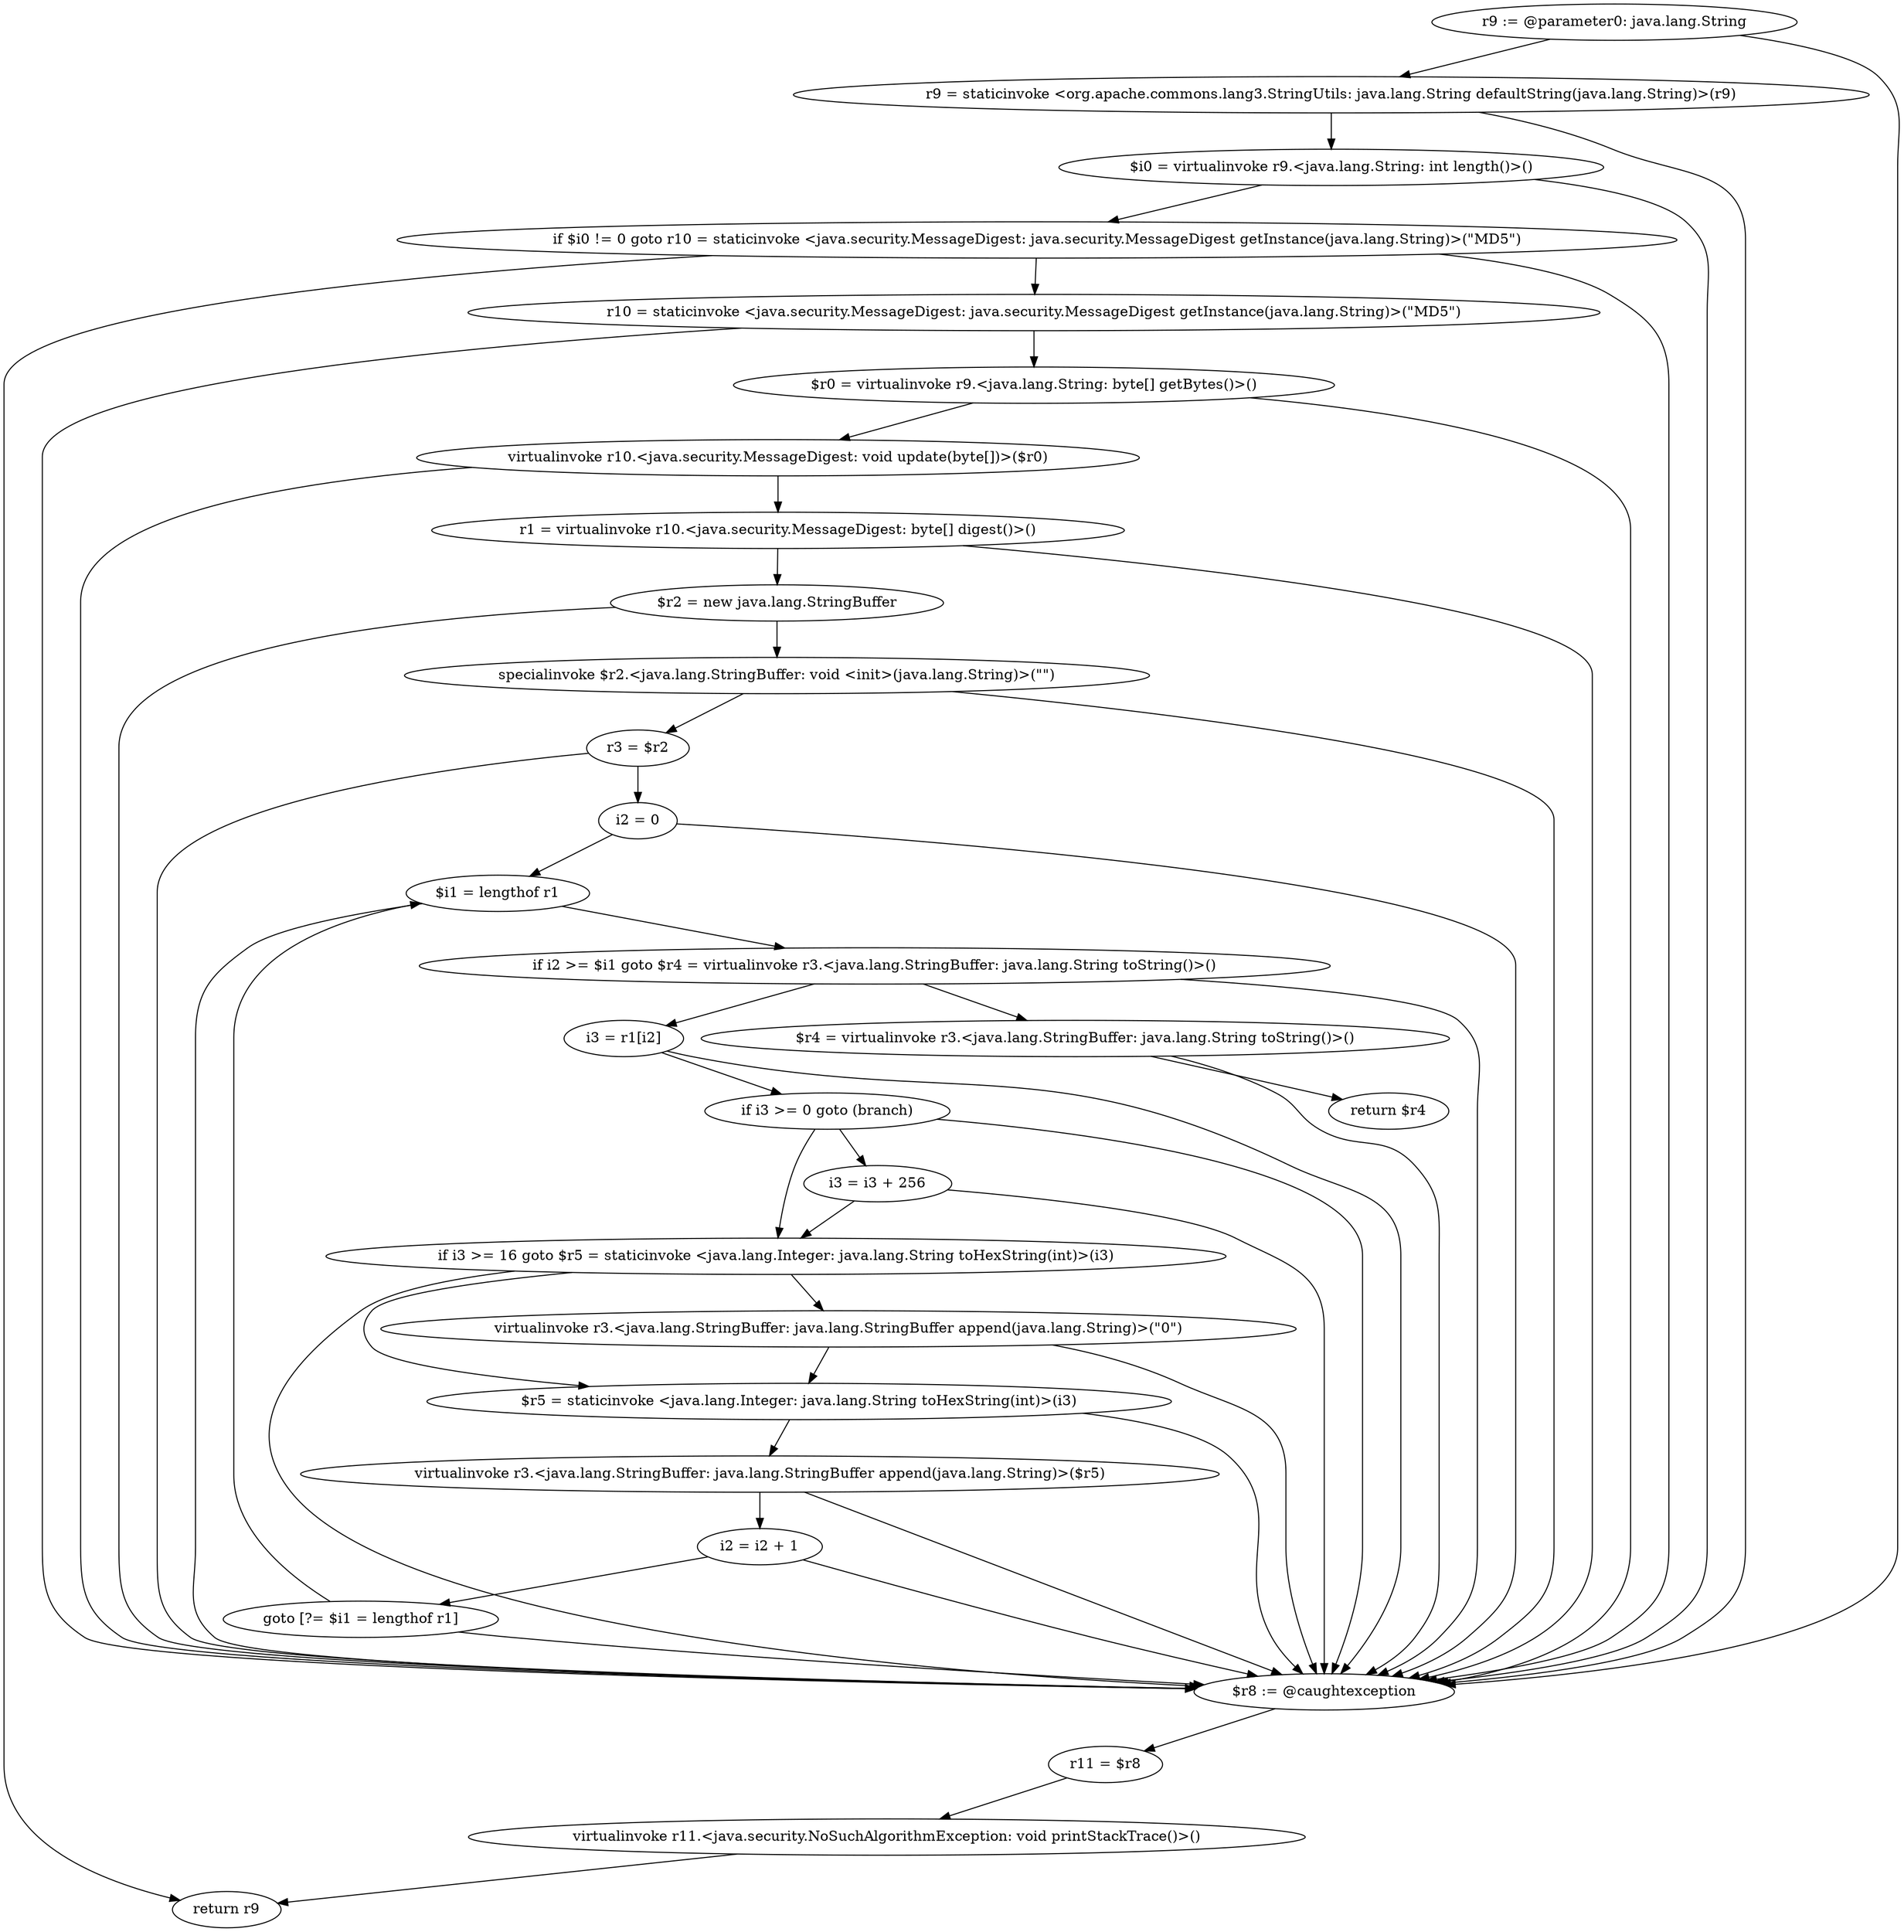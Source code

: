 digraph "unitGraph" {
    "r9 := @parameter0: java.lang.String"
    "r9 = staticinvoke <org.apache.commons.lang3.StringUtils: java.lang.String defaultString(java.lang.String)>(r9)"
    "$i0 = virtualinvoke r9.<java.lang.String: int length()>()"
    "if $i0 != 0 goto r10 = staticinvoke <java.security.MessageDigest: java.security.MessageDigest getInstance(java.lang.String)>(\"MD5\")"
    "return r9"
    "r10 = staticinvoke <java.security.MessageDigest: java.security.MessageDigest getInstance(java.lang.String)>(\"MD5\")"
    "$r0 = virtualinvoke r9.<java.lang.String: byte[] getBytes()>()"
    "virtualinvoke r10.<java.security.MessageDigest: void update(byte[])>($r0)"
    "r1 = virtualinvoke r10.<java.security.MessageDigest: byte[] digest()>()"
    "$r2 = new java.lang.StringBuffer"
    "specialinvoke $r2.<java.lang.StringBuffer: void <init>(java.lang.String)>(\"\")"
    "r3 = $r2"
    "i2 = 0"
    "$i1 = lengthof r1"
    "if i2 >= $i1 goto $r4 = virtualinvoke r3.<java.lang.StringBuffer: java.lang.String toString()>()"
    "i3 = r1[i2]"
    "if i3 >= 0 goto (branch)"
    "i3 = i3 + 256"
    "if i3 >= 16 goto $r5 = staticinvoke <java.lang.Integer: java.lang.String toHexString(int)>(i3)"
    "virtualinvoke r3.<java.lang.StringBuffer: java.lang.StringBuffer append(java.lang.String)>(\"0\")"
    "$r5 = staticinvoke <java.lang.Integer: java.lang.String toHexString(int)>(i3)"
    "virtualinvoke r3.<java.lang.StringBuffer: java.lang.StringBuffer append(java.lang.String)>($r5)"
    "i2 = i2 + 1"
    "goto [?= $i1 = lengthof r1]"
    "$r4 = virtualinvoke r3.<java.lang.StringBuffer: java.lang.String toString()>()"
    "return $r4"
    "$r8 := @caughtexception"
    "r11 = $r8"
    "virtualinvoke r11.<java.security.NoSuchAlgorithmException: void printStackTrace()>()"
    "r9 := @parameter0: java.lang.String"->"r9 = staticinvoke <org.apache.commons.lang3.StringUtils: java.lang.String defaultString(java.lang.String)>(r9)";
    "r9 := @parameter0: java.lang.String"->"$r8 := @caughtexception";
    "r9 = staticinvoke <org.apache.commons.lang3.StringUtils: java.lang.String defaultString(java.lang.String)>(r9)"->"$i0 = virtualinvoke r9.<java.lang.String: int length()>()";
    "r9 = staticinvoke <org.apache.commons.lang3.StringUtils: java.lang.String defaultString(java.lang.String)>(r9)"->"$r8 := @caughtexception";
    "$i0 = virtualinvoke r9.<java.lang.String: int length()>()"->"if $i0 != 0 goto r10 = staticinvoke <java.security.MessageDigest: java.security.MessageDigest getInstance(java.lang.String)>(\"MD5\")";
    "$i0 = virtualinvoke r9.<java.lang.String: int length()>()"->"$r8 := @caughtexception";
    "if $i0 != 0 goto r10 = staticinvoke <java.security.MessageDigest: java.security.MessageDigest getInstance(java.lang.String)>(\"MD5\")"->"return r9";
    "if $i0 != 0 goto r10 = staticinvoke <java.security.MessageDigest: java.security.MessageDigest getInstance(java.lang.String)>(\"MD5\")"->"r10 = staticinvoke <java.security.MessageDigest: java.security.MessageDigest getInstance(java.lang.String)>(\"MD5\")";
    "if $i0 != 0 goto r10 = staticinvoke <java.security.MessageDigest: java.security.MessageDigest getInstance(java.lang.String)>(\"MD5\")"->"$r8 := @caughtexception";
    "r10 = staticinvoke <java.security.MessageDigest: java.security.MessageDigest getInstance(java.lang.String)>(\"MD5\")"->"$r0 = virtualinvoke r9.<java.lang.String: byte[] getBytes()>()";
    "r10 = staticinvoke <java.security.MessageDigest: java.security.MessageDigest getInstance(java.lang.String)>(\"MD5\")"->"$r8 := @caughtexception";
    "$r0 = virtualinvoke r9.<java.lang.String: byte[] getBytes()>()"->"virtualinvoke r10.<java.security.MessageDigest: void update(byte[])>($r0)";
    "$r0 = virtualinvoke r9.<java.lang.String: byte[] getBytes()>()"->"$r8 := @caughtexception";
    "virtualinvoke r10.<java.security.MessageDigest: void update(byte[])>($r0)"->"r1 = virtualinvoke r10.<java.security.MessageDigest: byte[] digest()>()";
    "virtualinvoke r10.<java.security.MessageDigest: void update(byte[])>($r0)"->"$r8 := @caughtexception";
    "r1 = virtualinvoke r10.<java.security.MessageDigest: byte[] digest()>()"->"$r2 = new java.lang.StringBuffer";
    "r1 = virtualinvoke r10.<java.security.MessageDigest: byte[] digest()>()"->"$r8 := @caughtexception";
    "$r2 = new java.lang.StringBuffer"->"specialinvoke $r2.<java.lang.StringBuffer: void <init>(java.lang.String)>(\"\")";
    "$r2 = new java.lang.StringBuffer"->"$r8 := @caughtexception";
    "specialinvoke $r2.<java.lang.StringBuffer: void <init>(java.lang.String)>(\"\")"->"r3 = $r2";
    "specialinvoke $r2.<java.lang.StringBuffer: void <init>(java.lang.String)>(\"\")"->"$r8 := @caughtexception";
    "r3 = $r2"->"i2 = 0";
    "r3 = $r2"->"$r8 := @caughtexception";
    "i2 = 0"->"$i1 = lengthof r1";
    "i2 = 0"->"$r8 := @caughtexception";
    "$i1 = lengthof r1"->"if i2 >= $i1 goto $r4 = virtualinvoke r3.<java.lang.StringBuffer: java.lang.String toString()>()";
    "$i1 = lengthof r1"->"$r8 := @caughtexception";
    "if i2 >= $i1 goto $r4 = virtualinvoke r3.<java.lang.StringBuffer: java.lang.String toString()>()"->"i3 = r1[i2]";
    "if i2 >= $i1 goto $r4 = virtualinvoke r3.<java.lang.StringBuffer: java.lang.String toString()>()"->"$r4 = virtualinvoke r3.<java.lang.StringBuffer: java.lang.String toString()>()";
    "if i2 >= $i1 goto $r4 = virtualinvoke r3.<java.lang.StringBuffer: java.lang.String toString()>()"->"$r8 := @caughtexception";
    "i3 = r1[i2]"->"if i3 >= 0 goto (branch)";
    "i3 = r1[i2]"->"$r8 := @caughtexception";
    "if i3 >= 0 goto (branch)"->"i3 = i3 + 256";
    "if i3 >= 0 goto (branch)"->"if i3 >= 16 goto $r5 = staticinvoke <java.lang.Integer: java.lang.String toHexString(int)>(i3)";
    "if i3 >= 0 goto (branch)"->"$r8 := @caughtexception";
    "i3 = i3 + 256"->"if i3 >= 16 goto $r5 = staticinvoke <java.lang.Integer: java.lang.String toHexString(int)>(i3)";
    "i3 = i3 + 256"->"$r8 := @caughtexception";
    "if i3 >= 16 goto $r5 = staticinvoke <java.lang.Integer: java.lang.String toHexString(int)>(i3)"->"virtualinvoke r3.<java.lang.StringBuffer: java.lang.StringBuffer append(java.lang.String)>(\"0\")";
    "if i3 >= 16 goto $r5 = staticinvoke <java.lang.Integer: java.lang.String toHexString(int)>(i3)"->"$r5 = staticinvoke <java.lang.Integer: java.lang.String toHexString(int)>(i3)";
    "if i3 >= 16 goto $r5 = staticinvoke <java.lang.Integer: java.lang.String toHexString(int)>(i3)"->"$r8 := @caughtexception";
    "virtualinvoke r3.<java.lang.StringBuffer: java.lang.StringBuffer append(java.lang.String)>(\"0\")"->"$r5 = staticinvoke <java.lang.Integer: java.lang.String toHexString(int)>(i3)";
    "virtualinvoke r3.<java.lang.StringBuffer: java.lang.StringBuffer append(java.lang.String)>(\"0\")"->"$r8 := @caughtexception";
    "$r5 = staticinvoke <java.lang.Integer: java.lang.String toHexString(int)>(i3)"->"virtualinvoke r3.<java.lang.StringBuffer: java.lang.StringBuffer append(java.lang.String)>($r5)";
    "$r5 = staticinvoke <java.lang.Integer: java.lang.String toHexString(int)>(i3)"->"$r8 := @caughtexception";
    "virtualinvoke r3.<java.lang.StringBuffer: java.lang.StringBuffer append(java.lang.String)>($r5)"->"i2 = i2 + 1";
    "virtualinvoke r3.<java.lang.StringBuffer: java.lang.StringBuffer append(java.lang.String)>($r5)"->"$r8 := @caughtexception";
    "i2 = i2 + 1"->"goto [?= $i1 = lengthof r1]";
    "i2 = i2 + 1"->"$r8 := @caughtexception";
    "goto [?= $i1 = lengthof r1]"->"$i1 = lengthof r1";
    "goto [?= $i1 = lengthof r1]"->"$r8 := @caughtexception";
    "$r4 = virtualinvoke r3.<java.lang.StringBuffer: java.lang.String toString()>()"->"return $r4";
    "$r4 = virtualinvoke r3.<java.lang.StringBuffer: java.lang.String toString()>()"->"$r8 := @caughtexception";
    "$r8 := @caughtexception"->"r11 = $r8";
    "r11 = $r8"->"virtualinvoke r11.<java.security.NoSuchAlgorithmException: void printStackTrace()>()";
    "virtualinvoke r11.<java.security.NoSuchAlgorithmException: void printStackTrace()>()"->"return r9";
}
